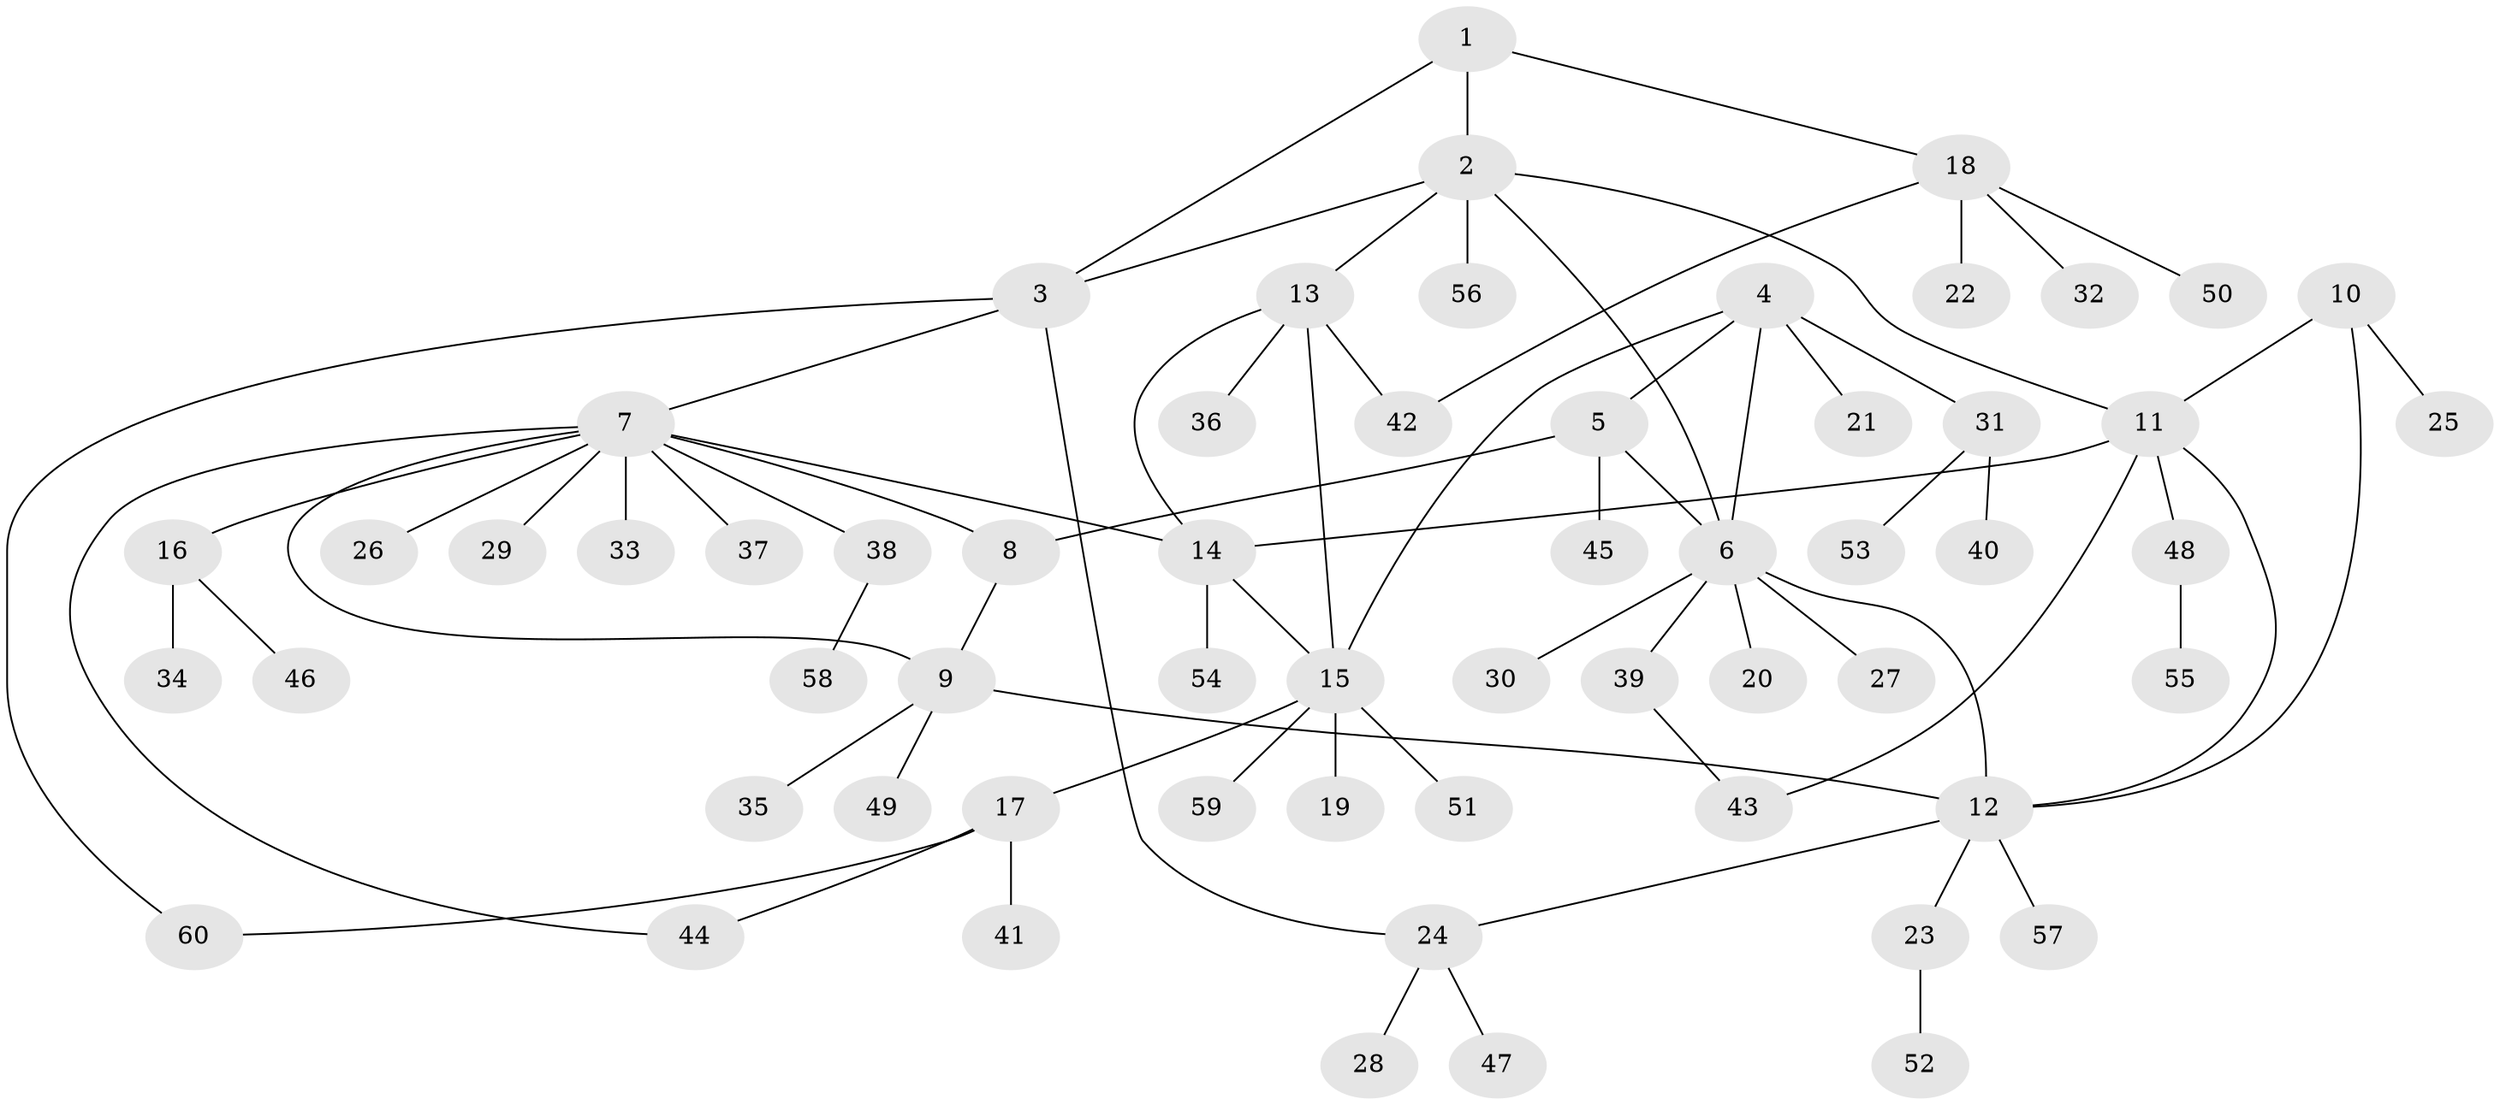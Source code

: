 // Generated by graph-tools (version 1.1) at 2025/54/03/09/25 04:54:44]
// undirected, 60 vertices, 75 edges
graph export_dot {
graph [start="1"]
  node [color=gray90,style=filled];
  1;
  2;
  3;
  4;
  5;
  6;
  7;
  8;
  9;
  10;
  11;
  12;
  13;
  14;
  15;
  16;
  17;
  18;
  19;
  20;
  21;
  22;
  23;
  24;
  25;
  26;
  27;
  28;
  29;
  30;
  31;
  32;
  33;
  34;
  35;
  36;
  37;
  38;
  39;
  40;
  41;
  42;
  43;
  44;
  45;
  46;
  47;
  48;
  49;
  50;
  51;
  52;
  53;
  54;
  55;
  56;
  57;
  58;
  59;
  60;
  1 -- 2;
  1 -- 3;
  1 -- 18;
  2 -- 3;
  2 -- 6;
  2 -- 11;
  2 -- 13;
  2 -- 56;
  3 -- 7;
  3 -- 24;
  3 -- 60;
  4 -- 5;
  4 -- 6;
  4 -- 15;
  4 -- 21;
  4 -- 31;
  5 -- 6;
  5 -- 8;
  5 -- 45;
  6 -- 12;
  6 -- 20;
  6 -- 27;
  6 -- 30;
  6 -- 39;
  7 -- 8;
  7 -- 9;
  7 -- 14;
  7 -- 16;
  7 -- 26;
  7 -- 29;
  7 -- 33;
  7 -- 37;
  7 -- 38;
  7 -- 44;
  8 -- 9;
  9 -- 12;
  9 -- 35;
  9 -- 49;
  10 -- 11;
  10 -- 12;
  10 -- 25;
  11 -- 12;
  11 -- 14;
  11 -- 43;
  11 -- 48;
  12 -- 23;
  12 -- 24;
  12 -- 57;
  13 -- 14;
  13 -- 15;
  13 -- 36;
  13 -- 42;
  14 -- 15;
  14 -- 54;
  15 -- 17;
  15 -- 19;
  15 -- 51;
  15 -- 59;
  16 -- 34;
  16 -- 46;
  17 -- 41;
  17 -- 44;
  17 -- 60;
  18 -- 22;
  18 -- 32;
  18 -- 42;
  18 -- 50;
  23 -- 52;
  24 -- 28;
  24 -- 47;
  31 -- 40;
  31 -- 53;
  38 -- 58;
  39 -- 43;
  48 -- 55;
}
